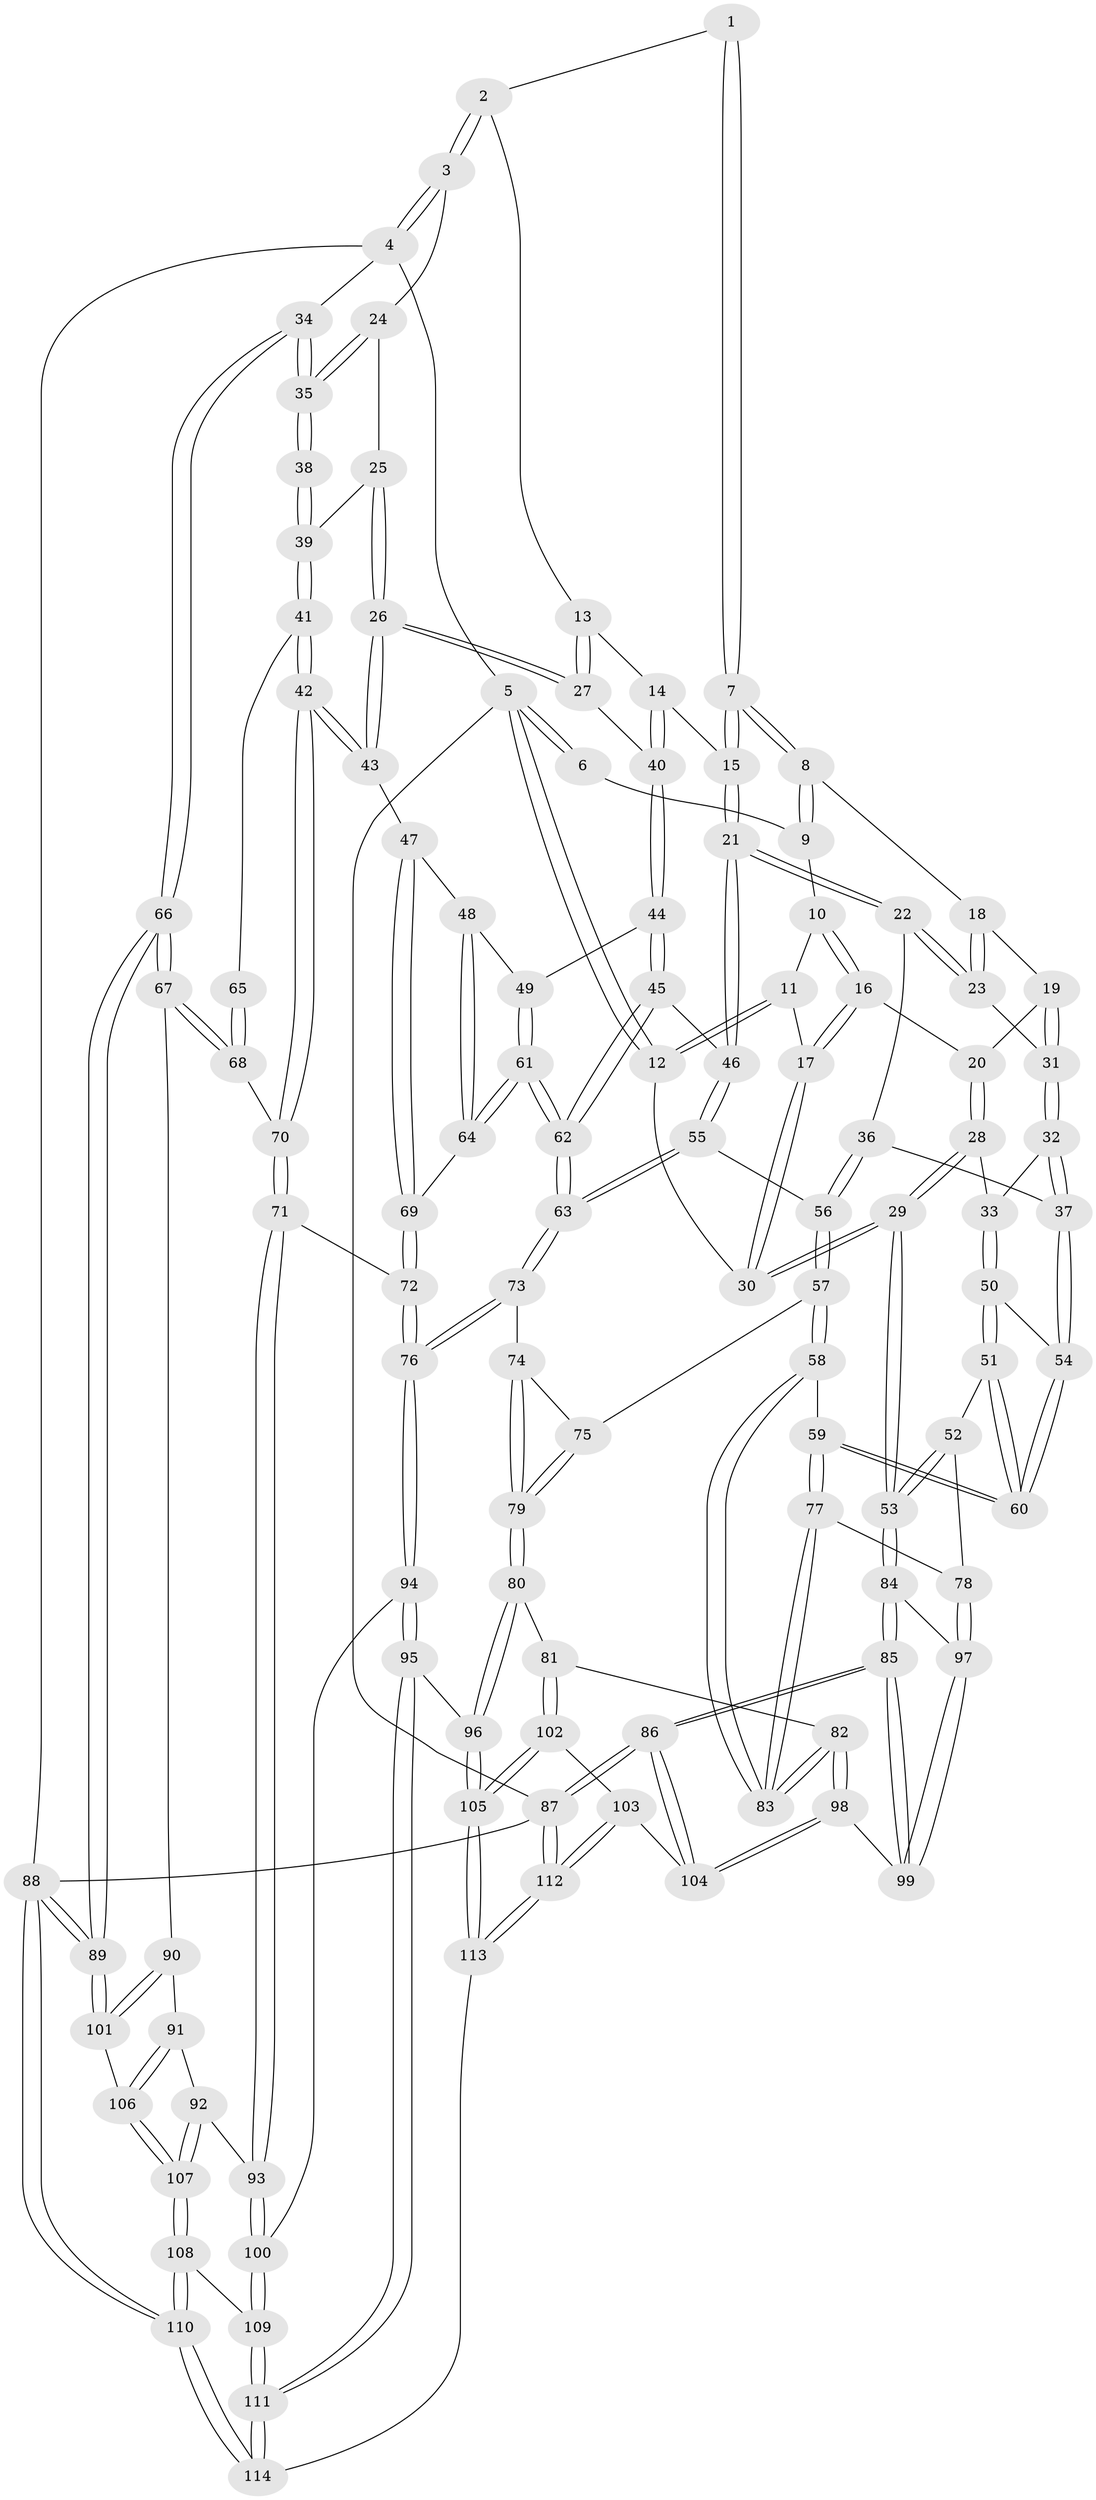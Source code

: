 // Generated by graph-tools (version 1.1) at 2025/03/03/09/25 03:03:19]
// undirected, 114 vertices, 282 edges
graph export_dot {
graph [start="1"]
  node [color=gray90,style=filled];
  1 [pos="+0.49622731893375344+0"];
  2 [pos="+0.8160366121088583+0"];
  3 [pos="+1+0"];
  4 [pos="+1+0"];
  5 [pos="+0+0"];
  6 [pos="+0.16827046430584122+0"];
  7 [pos="+0.4417184221991642+0.15234318623210125"];
  8 [pos="+0.33819446165538875+0.11258630373244438"];
  9 [pos="+0.19379594824400806+0"];
  10 [pos="+0.16350135405433408+0.07186666993091359"];
  11 [pos="+0.09306498722802209+0.0775332576599476"];
  12 [pos="+0+0.05440233250049982"];
  13 [pos="+0.7001475016504981+0.08378721392998595"];
  14 [pos="+0.480580282244018+0.17273050544203347"];
  15 [pos="+0.446665182264714+0.16522473298011775"];
  16 [pos="+0.1592147836494927+0.11184339937133188"];
  17 [pos="+0+0.21226685870036122"];
  18 [pos="+0.278498093770834+0.14632035531524554"];
  19 [pos="+0.17632070354827517+0.14561551985195406"];
  20 [pos="+0.16796361037422672+0.1384550138865435"];
  21 [pos="+0.4040716702876825+0.23963591667842213"];
  22 [pos="+0.32436696436294854+0.2645150557858761"];
  23 [pos="+0.25418392858946287+0.21956753992516556"];
  24 [pos="+0.8772877311493197+0.18815729607293463"];
  25 [pos="+0.8163280376800681+0.22784720140103543"];
  26 [pos="+0.7603075117816852+0.24128275731478882"];
  27 [pos="+0.729760905035603+0.21480080809044197"];
  28 [pos="+0.08891509494100619+0.2732615102283349"];
  29 [pos="+0+0.320545466168116"];
  30 [pos="+0+0.26230162728450834"];
  31 [pos="+0.22193251358218646+0.2100975214021101"];
  32 [pos="+0.17430981911843643+0.28312886021960415"];
  33 [pos="+0.14704138923686677+0.2956175876853748"];
  34 [pos="+1+0.3193786492948749"];
  35 [pos="+1+0.309161923273635"];
  36 [pos="+0.3075831233712752+0.28488289383395676"];
  37 [pos="+0.27241146236305935+0.3070862891492896"];
  38 [pos="+0.9635167869727272+0.324497052447997"];
  39 [pos="+0.8827574827154314+0.2953271540051607"];
  40 [pos="+0.594092851662686+0.26657844279930093"];
  41 [pos="+0.8014877846914965+0.3737603413404348"];
  42 [pos="+0.7892901774528369+0.379761145812039"];
  43 [pos="+0.7617362504633679+0.34988104734382447"];
  44 [pos="+0.5943345032459957+0.2806500507427376"];
  45 [pos="+0.5575187004464096+0.3417421782549558"];
  46 [pos="+0.4112041228895309+0.2650557600443329"];
  47 [pos="+0.7035395832778394+0.3680246779963388"];
  48 [pos="+0.6727572885616369+0.3619093680155996"];
  49 [pos="+0.6441414873760867+0.34400974829303976"];
  50 [pos="+0.15608749779610168+0.3183611297396166"];
  51 [pos="+0.15036393802384962+0.4295053520262165"];
  52 [pos="+0.14227466026470204+0.4318061836375961"];
  53 [pos="+0+0.38355262001435336"];
  54 [pos="+0.2400204500409431+0.36572418584809446"];
  55 [pos="+0.42611065481529076+0.3441092754674478"];
  56 [pos="+0.32264391809319865+0.42023156573178033"];
  57 [pos="+0.2933810624717322+0.472253615741115"];
  58 [pos="+0.2771816429483957+0.47365023644660537"];
  59 [pos="+0.25624372014546+0.4652378233553159"];
  60 [pos="+0.2388454938866986+0.44876714042177995"];
  61 [pos="+0.5280118387872543+0.4469914282092632"];
  62 [pos="+0.5202848341975629+0.4496957455897532"];
  63 [pos="+0.5101666415234123+0.4591491119036898"];
  64 [pos="+0.599198625554414+0.43220998607963856"];
  65 [pos="+0.9633398527498854+0.32464126751900385"];
  66 [pos="+1+0.46693987105369644"];
  67 [pos="+0.8651806686813331+0.5196791107731372"];
  68 [pos="+0.8403059521889531+0.5048428641908995"];
  69 [pos="+0.6713211725766864+0.44349363387454777"];
  70 [pos="+0.8320628138979238+0.5024510255273191"];
  71 [pos="+0.7320895212328582+0.5518045863385858"];
  72 [pos="+0.717880615645757+0.5472073412338027"];
  73 [pos="+0.49918089898349627+0.516981045747719"];
  74 [pos="+0.4824126850588766+0.5204632293725263"];
  75 [pos="+0.3035754970697322+0.4772224440368478"];
  76 [pos="+0.5323942251858474+0.5543515475346963"];
  77 [pos="+0.14576331558675285+0.5708853927737723"];
  78 [pos="+0.11328413962330505+0.5803257746339578"];
  79 [pos="+0.3507466389082506+0.6492278867963809"];
  80 [pos="+0.33348552113825597+0.678380560284269"];
  81 [pos="+0.3133459849131733+0.6806340403698239"];
  82 [pos="+0.2752958806883023+0.6670201024541288"];
  83 [pos="+0.2537916975265505+0.6075088147849274"];
  84 [pos="+0+0.40324809793695804"];
  85 [pos="+0+0.8988139816084131"];
  86 [pos="+0+1"];
  87 [pos="+0+1"];
  88 [pos="+1+1"];
  89 [pos="+1+0.7195285557410956"];
  90 [pos="+0.8818102784051849+0.5809563459543704"];
  91 [pos="+0.8628168761776623+0.7188503740917215"];
  92 [pos="+0.7873601167550244+0.7408117344606314"];
  93 [pos="+0.7243043545268832+0.7313099093728097"];
  94 [pos="+0.5538434789433194+0.7903207140474773"];
  95 [pos="+0.5244303631203888+0.810032058919054"];
  96 [pos="+0.5082157072076597+0.8150261780185264"];
  97 [pos="+0.0946318768280267+0.5940665212720162"];
  98 [pos="+0.12545917871119003+0.7234888557564426"];
  99 [pos="+0.10732040363912322+0.714268046652384"];
  100 [pos="+0.6259455346615025+0.7926127402448891"];
  101 [pos="+1+0.7246431750435958"];
  102 [pos="+0.26310663902523673+0.8574211639910858"];
  103 [pos="+0.2295279386561558+0.8752828517257321"];
  104 [pos="+0.1849292074356771+0.8430270562555564"];
  105 [pos="+0.4708003222600547+0.8519746088047451"];
  106 [pos="+0.9530657849294539+0.7612219181728334"];
  107 [pos="+0.8703134046923411+0.9653970367373286"];
  108 [pos="+0.8694054641648249+0.9751644373815169"];
  109 [pos="+0.7025460294982709+0.8923470441988895"];
  110 [pos="+1+1"];
  111 [pos="+0.6301467910503681+1"];
  112 [pos="+0.22520477393489408+1"];
  113 [pos="+0.36726596902630515+1"];
  114 [pos="+0.6383338630919451+1"];
  1 -- 2;
  1 -- 7;
  1 -- 7;
  2 -- 3;
  2 -- 3;
  2 -- 13;
  3 -- 4;
  3 -- 4;
  3 -- 24;
  4 -- 5;
  4 -- 34;
  4 -- 88;
  5 -- 6;
  5 -- 6;
  5 -- 12;
  5 -- 12;
  5 -- 87;
  6 -- 9;
  7 -- 8;
  7 -- 8;
  7 -- 15;
  7 -- 15;
  8 -- 9;
  8 -- 9;
  8 -- 18;
  9 -- 10;
  10 -- 11;
  10 -- 16;
  10 -- 16;
  11 -- 12;
  11 -- 12;
  11 -- 17;
  12 -- 30;
  13 -- 14;
  13 -- 27;
  13 -- 27;
  14 -- 15;
  14 -- 40;
  14 -- 40;
  15 -- 21;
  15 -- 21;
  16 -- 17;
  16 -- 17;
  16 -- 20;
  17 -- 30;
  17 -- 30;
  18 -- 19;
  18 -- 23;
  18 -- 23;
  19 -- 20;
  19 -- 31;
  19 -- 31;
  20 -- 28;
  20 -- 28;
  21 -- 22;
  21 -- 22;
  21 -- 46;
  21 -- 46;
  22 -- 23;
  22 -- 23;
  22 -- 36;
  23 -- 31;
  24 -- 25;
  24 -- 35;
  24 -- 35;
  25 -- 26;
  25 -- 26;
  25 -- 39;
  26 -- 27;
  26 -- 27;
  26 -- 43;
  26 -- 43;
  27 -- 40;
  28 -- 29;
  28 -- 29;
  28 -- 33;
  29 -- 30;
  29 -- 30;
  29 -- 53;
  29 -- 53;
  31 -- 32;
  31 -- 32;
  32 -- 33;
  32 -- 37;
  32 -- 37;
  33 -- 50;
  33 -- 50;
  34 -- 35;
  34 -- 35;
  34 -- 66;
  34 -- 66;
  35 -- 38;
  35 -- 38;
  36 -- 37;
  36 -- 56;
  36 -- 56;
  37 -- 54;
  37 -- 54;
  38 -- 39;
  38 -- 39;
  39 -- 41;
  39 -- 41;
  40 -- 44;
  40 -- 44;
  41 -- 42;
  41 -- 42;
  41 -- 65;
  42 -- 43;
  42 -- 43;
  42 -- 70;
  42 -- 70;
  43 -- 47;
  44 -- 45;
  44 -- 45;
  44 -- 49;
  45 -- 46;
  45 -- 62;
  45 -- 62;
  46 -- 55;
  46 -- 55;
  47 -- 48;
  47 -- 69;
  47 -- 69;
  48 -- 49;
  48 -- 64;
  48 -- 64;
  49 -- 61;
  49 -- 61;
  50 -- 51;
  50 -- 51;
  50 -- 54;
  51 -- 52;
  51 -- 60;
  51 -- 60;
  52 -- 53;
  52 -- 53;
  52 -- 78;
  53 -- 84;
  53 -- 84;
  54 -- 60;
  54 -- 60;
  55 -- 56;
  55 -- 63;
  55 -- 63;
  56 -- 57;
  56 -- 57;
  57 -- 58;
  57 -- 58;
  57 -- 75;
  58 -- 59;
  58 -- 83;
  58 -- 83;
  59 -- 60;
  59 -- 60;
  59 -- 77;
  59 -- 77;
  61 -- 62;
  61 -- 62;
  61 -- 64;
  61 -- 64;
  62 -- 63;
  62 -- 63;
  63 -- 73;
  63 -- 73;
  64 -- 69;
  65 -- 68;
  65 -- 68;
  66 -- 67;
  66 -- 67;
  66 -- 89;
  66 -- 89;
  67 -- 68;
  67 -- 68;
  67 -- 90;
  68 -- 70;
  69 -- 72;
  69 -- 72;
  70 -- 71;
  70 -- 71;
  71 -- 72;
  71 -- 93;
  71 -- 93;
  72 -- 76;
  72 -- 76;
  73 -- 74;
  73 -- 76;
  73 -- 76;
  74 -- 75;
  74 -- 79;
  74 -- 79;
  75 -- 79;
  75 -- 79;
  76 -- 94;
  76 -- 94;
  77 -- 78;
  77 -- 83;
  77 -- 83;
  78 -- 97;
  78 -- 97;
  79 -- 80;
  79 -- 80;
  80 -- 81;
  80 -- 96;
  80 -- 96;
  81 -- 82;
  81 -- 102;
  81 -- 102;
  82 -- 83;
  82 -- 83;
  82 -- 98;
  82 -- 98;
  84 -- 85;
  84 -- 85;
  84 -- 97;
  85 -- 86;
  85 -- 86;
  85 -- 99;
  85 -- 99;
  86 -- 87;
  86 -- 87;
  86 -- 104;
  86 -- 104;
  87 -- 112;
  87 -- 112;
  87 -- 88;
  88 -- 89;
  88 -- 89;
  88 -- 110;
  88 -- 110;
  89 -- 101;
  89 -- 101;
  90 -- 91;
  90 -- 101;
  90 -- 101;
  91 -- 92;
  91 -- 106;
  91 -- 106;
  92 -- 93;
  92 -- 107;
  92 -- 107;
  93 -- 100;
  93 -- 100;
  94 -- 95;
  94 -- 95;
  94 -- 100;
  95 -- 96;
  95 -- 111;
  95 -- 111;
  96 -- 105;
  96 -- 105;
  97 -- 99;
  97 -- 99;
  98 -- 99;
  98 -- 104;
  98 -- 104;
  100 -- 109;
  100 -- 109;
  101 -- 106;
  102 -- 103;
  102 -- 105;
  102 -- 105;
  103 -- 104;
  103 -- 112;
  103 -- 112;
  105 -- 113;
  105 -- 113;
  106 -- 107;
  106 -- 107;
  107 -- 108;
  107 -- 108;
  108 -- 109;
  108 -- 110;
  108 -- 110;
  109 -- 111;
  109 -- 111;
  110 -- 114;
  110 -- 114;
  111 -- 114;
  111 -- 114;
  112 -- 113;
  112 -- 113;
  113 -- 114;
}
